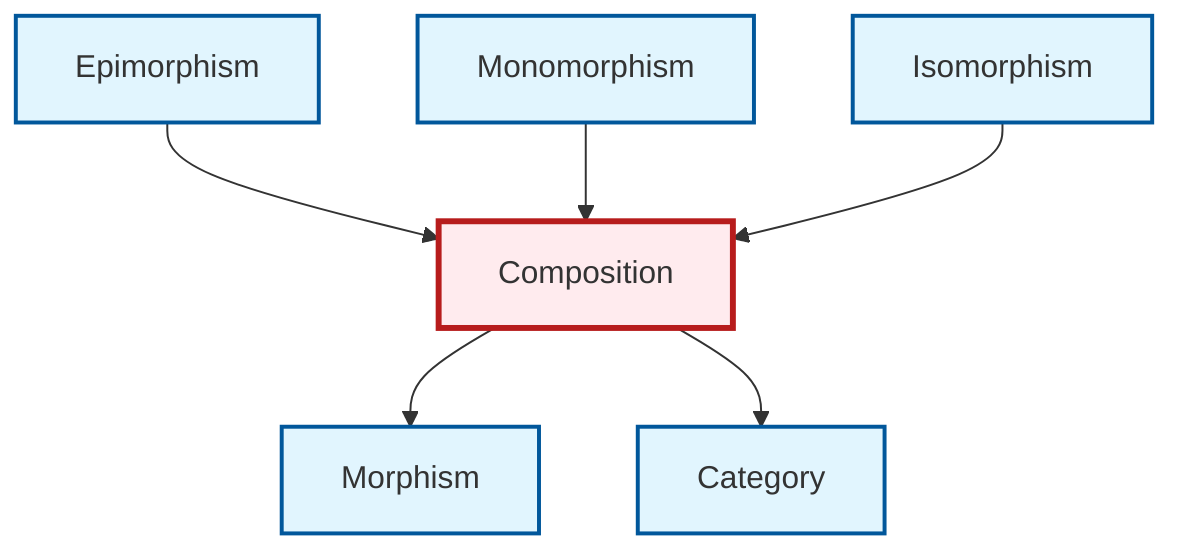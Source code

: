 graph TD
    classDef definition fill:#e1f5fe,stroke:#01579b,stroke-width:2px
    classDef theorem fill:#f3e5f5,stroke:#4a148c,stroke-width:2px
    classDef axiom fill:#fff3e0,stroke:#e65100,stroke-width:2px
    classDef example fill:#e8f5e9,stroke:#1b5e20,stroke-width:2px
    classDef current fill:#ffebee,stroke:#b71c1c,stroke-width:3px
    def-composition["Composition"]:::definition
    def-morphism["Morphism"]:::definition
    def-monomorphism["Monomorphism"]:::definition
    def-category["Category"]:::definition
    def-isomorphism["Isomorphism"]:::definition
    def-epimorphism["Epimorphism"]:::definition
    def-epimorphism --> def-composition
    def-composition --> def-morphism
    def-monomorphism --> def-composition
    def-isomorphism --> def-composition
    def-composition --> def-category
    class def-composition current